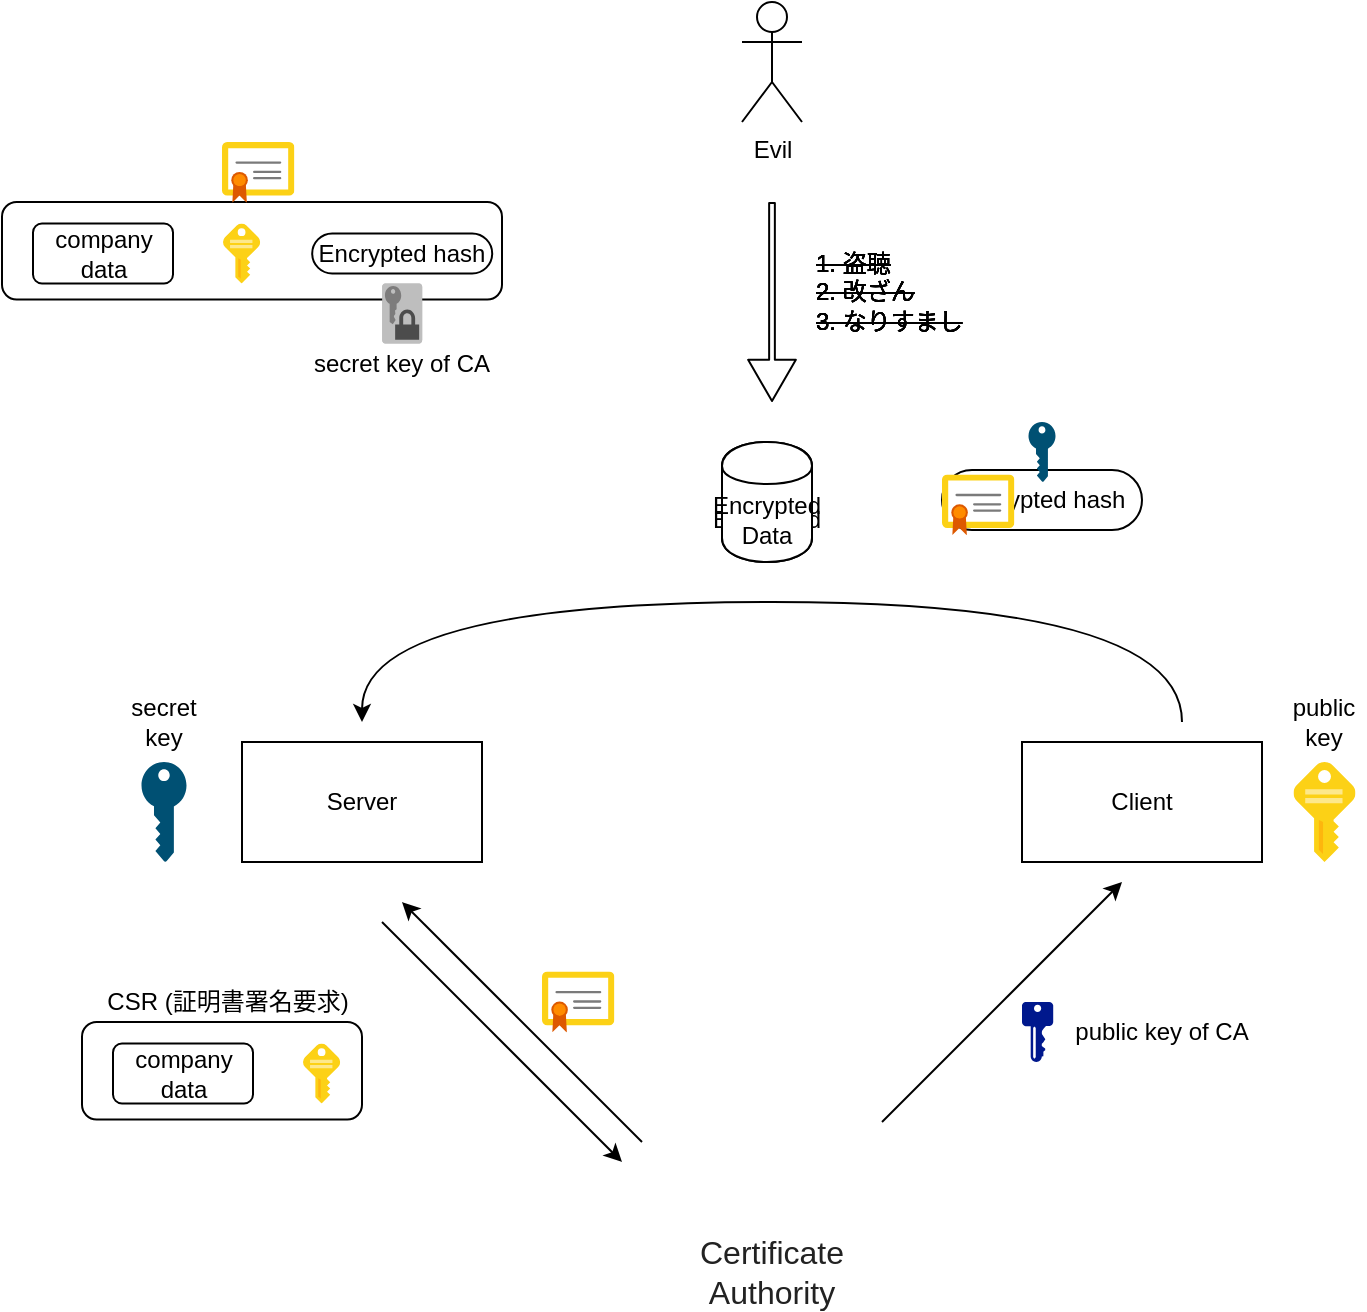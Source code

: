 <mxfile version="12.8.4" type="device"><diagram id="1XkVHvNH7T38Y01fBXGl" name="Page-1"><mxGraphModel dx="1426" dy="771" grid="1" gridSize="10" guides="1" tooltips="1" connect="1" arrows="1" fold="1" page="1" pageScale="1" pageWidth="1169" pageHeight="827" math="0" shadow="0"><root><mxCell id="0"/><mxCell id="f0VO74FP2Y3Zia_Vi6f1-21" value="Base" parent="0"/><mxCell id="f0VO74FP2Y3Zia_Vi6f1-23" value="Server" style="rounded=0;whiteSpace=wrap;html=1;" parent="f0VO74FP2Y3Zia_Vi6f1-21" vertex="1"><mxGeometry x="320" y="510" width="120" height="60" as="geometry"/></mxCell><mxCell id="f0VO74FP2Y3Zia_Vi6f1-24" value="Client" style="rounded=0;whiteSpace=wrap;html=1;" parent="f0VO74FP2Y3Zia_Vi6f1-21" vertex="1"><mxGeometry x="710" y="510" width="120" height="60" as="geometry"/></mxCell><mxCell id="f0VO74FP2Y3Zia_Vi6f1-25" value="Evil" style="shape=umlActor;verticalLabelPosition=bottom;labelBackgroundColor=#ffffff;verticalAlign=top;html=1;outlineConnect=0;" parent="f0VO74FP2Y3Zia_Vi6f1-21" vertex="1"><mxGeometry x="570" y="140" width="30" height="60" as="geometry"/></mxCell><mxCell id="f0VO74FP2Y3Zia_Vi6f1-26" value="" style="endArrow=classic;html=1;edgeStyle=orthogonalEdgeStyle;curved=1;" parent="f0VO74FP2Y3Zia_Vi6f1-21" edge="1"><mxGeometry width="50" height="50" relative="1" as="geometry"><mxPoint x="790" y="500.0" as="sourcePoint"/><mxPoint x="380" y="500.0" as="targetPoint"/><Array as="points"><mxPoint x="790" y="440"/><mxPoint x="380" y="440"/></Array></mxGeometry></mxCell><mxCell id="f0VO74FP2Y3Zia_Vi6f1-28" value="" style="shape=flexArrow;endArrow=classic;html=1;width=2.857;endSize=6.529;" parent="f0VO74FP2Y3Zia_Vi6f1-21" edge="1"><mxGeometry width="50" height="50" relative="1" as="geometry"><mxPoint x="585" y="240" as="sourcePoint"/><mxPoint x="585" y="340.0" as="targetPoint"/></mxGeometry></mxCell><mxCell id="f0VO74FP2Y3Zia_Vi6f1-30" value="Non-Encrypted Data" parent="0"/><mxCell id="f0VO74FP2Y3Zia_Vi6f1-31" value="1. 盗聴&lt;br&gt;2. 改ざん&lt;br&gt;3. なりすまし" style="text;html=1;strokeColor=none;fillColor=none;align=left;verticalAlign=middle;whiteSpace=wrap;rounded=0;" parent="f0VO74FP2Y3Zia_Vi6f1-30" vertex="1"><mxGeometry x="605" y="260" width="103" height="50" as="geometry"/></mxCell><mxCell id="f0VO74FP2Y3Zia_Vi6f1-32" value="&amp;nbsp;Non-Encrypted Data" style="shape=cylinder;whiteSpace=wrap;html=1;boundedLbl=1;backgroundOutline=1;" parent="f0VO74FP2Y3Zia_Vi6f1-30" vertex="1"><mxGeometry x="560" y="360" width="45" height="60" as="geometry"/></mxCell><mxCell id="f0VO74FP2Y3Zia_Vi6f1-33" value="Encrypted Data" parent="0"/><mxCell id="f0VO74FP2Y3Zia_Vi6f1-38" value="&lt;strike&gt;1. 盗聴&lt;br&gt;&lt;/strike&gt;2. 改ざん&lt;br&gt;3. なりすまし" style="text;html=1;strokeColor=none;fillColor=none;align=left;verticalAlign=middle;whiteSpace=wrap;rounded=0;" parent="f0VO74FP2Y3Zia_Vi6f1-33" vertex="1"><mxGeometry x="605" y="260" width="103" height="50" as="geometry"/></mxCell><mxCell id="f0VO74FP2Y3Zia_Vi6f1-39" value="" style="aspect=fixed;html=1;points=[];align=center;image;fontSize=12;image=img/lib/mscae/Key.svg;" parent="f0VO74FP2Y3Zia_Vi6f1-33" vertex="1"><mxGeometry x="845.75" y="520" width="31" height="50" as="geometry"/></mxCell><mxCell id="f0VO74FP2Y3Zia_Vi6f1-41" value="" style="points=[[0,0.5,0],[0.24,0,0],[0.5,0.28,0],[0.995,0.475,0],[0.5,0.72,0],[0.24,1,0]];verticalLabelPosition=bottom;html=1;verticalAlign=top;aspect=fixed;align=center;pointerEvents=1;shape=mxgraph.cisco19.key;fillColor=#005073;strokeColor=none;direction=south;" parent="f0VO74FP2Y3Zia_Vi6f1-33" vertex="1"><mxGeometry x="269.75" y="520" width="22.5" height="50" as="geometry"/></mxCell><mxCell id="f0VO74FP2Y3Zia_Vi6f1-44" value="secret key" style="text;html=1;strokeColor=none;fillColor=none;align=center;verticalAlign=middle;whiteSpace=wrap;rounded=0;" parent="f0VO74FP2Y3Zia_Vi6f1-33" vertex="1"><mxGeometry x="261" y="490" width="40" height="20" as="geometry"/></mxCell><mxCell id="f0VO74FP2Y3Zia_Vi6f1-45" value="public key" style="text;html=1;strokeColor=none;fillColor=none;align=center;verticalAlign=middle;whiteSpace=wrap;rounded=0;" parent="f0VO74FP2Y3Zia_Vi6f1-33" vertex="1"><mxGeometry x="841.25" y="490" width="40" height="20" as="geometry"/></mxCell><mxCell id="mOz0aNEDm9slbre1RfnT-41" value="Encrypted Data" style="shape=cylinder;whiteSpace=wrap;html=1;boundedLbl=1;backgroundOutline=1;" vertex="1" parent="f0VO74FP2Y3Zia_Vi6f1-33"><mxGeometry x="560" y="360" width="45" height="60" as="geometry"/></mxCell><mxCell id="f0VO74FP2Y3Zia_Vi6f1-46" value="Digital Signature" parent="0"/><mxCell id="f0VO74FP2Y3Zia_Vi6f1-48" value="Encrypted hash" style="rounded=1;whiteSpace=wrap;html=1;arcSize=50;" parent="f0VO74FP2Y3Zia_Vi6f1-46" vertex="1"><mxGeometry x="670" y="374" width="100" height="30" as="geometry"/></mxCell><mxCell id="f0VO74FP2Y3Zia_Vi6f1-49" value="" style="shape=image;html=1;verticalAlign=top;verticalLabelPosition=bottom;labelBackgroundColor=#ffffff;imageAspect=0;aspect=fixed;image=https://cdn2.iconfinder.com/data/icons/ios-7-icons/50/plus-128.png" parent="f0VO74FP2Y3Zia_Vi6f1-46" vertex="1"><mxGeometry x="620" y="370" width="38" height="38" as="geometry"/></mxCell><mxCell id="f0VO74FP2Y3Zia_Vi6f1-50" value="&lt;strike&gt;1. 盗聴&lt;br&gt;2. 改ざん&lt;/strike&gt;&lt;br&gt;3. なりすまし" style="text;html=1;strokeColor=none;fillColor=none;align=left;verticalAlign=middle;whiteSpace=wrap;rounded=0;" parent="f0VO74FP2Y3Zia_Vi6f1-46" vertex="1"><mxGeometry x="605" y="260" width="103" height="50" as="geometry"/></mxCell><mxCell id="mOz0aNEDm9slbre1RfnT-1" value="" style="points=[[0,0.5,0],[0.24,0,0],[0.5,0.28,0],[0.995,0.475,0],[0.5,0.72,0],[0.24,1,0]];verticalLabelPosition=bottom;html=1;verticalAlign=top;aspect=fixed;align=center;pointerEvents=1;shape=mxgraph.cisco19.key;fillColor=#005073;strokeColor=none;direction=south;" vertex="1" parent="f0VO74FP2Y3Zia_Vi6f1-46"><mxGeometry x="713.25" y="350" width="13.5" height="30" as="geometry"/></mxCell><mxCell id="f0VO74FP2Y3Zia_Vi6f1-47" value="Certification Request" parent="0"/><mxCell id="f0VO74FP2Y3Zia_Vi6f1-54" value="" style="shape=image;html=1;verticalAlign=top;verticalLabelPosition=bottom;labelBackgroundColor=#ffffff;imageAspect=0;aspect=fixed;image=https://cdn1.iconfinder.com/data/icons/building-vol-3-3/512/15-128.png" parent="f0VO74FP2Y3Zia_Vi6f1-47" vertex="1"><mxGeometry x="551" y="680" width="68" height="68" as="geometry"/></mxCell><mxCell id="f0VO74FP2Y3Zia_Vi6f1-55" value="&lt;span style=&quot;color: rgb(34 , 34 , 34) ; font-family: &amp;#34;arial&amp;#34; , sans-serif ; font-size: 16px ; text-align: left ; background-color: rgb(255 , 255 , 255)&quot;&gt;Certificate Authority&lt;/span&gt;" style="text;html=1;strokeColor=none;fillColor=none;align=center;verticalAlign=middle;whiteSpace=wrap;rounded=0;" parent="f0VO74FP2Y3Zia_Vi6f1-47" vertex="1"><mxGeometry x="545" y="760" width="80" height="30" as="geometry"/></mxCell><mxCell id="f0VO74FP2Y3Zia_Vi6f1-56" value="&lt;strike&gt;1. 盗聴&lt;br&gt;2. 改ざん&lt;/strike&gt;&lt;br&gt;&lt;strike&gt;3. なりすまし&lt;/strike&gt;" style="text;html=1;strokeColor=none;fillColor=none;align=left;verticalAlign=middle;whiteSpace=wrap;rounded=0;" parent="f0VO74FP2Y3Zia_Vi6f1-47" vertex="1"><mxGeometry x="605" y="260" width="103" height="50" as="geometry"/></mxCell><mxCell id="f0VO74FP2Y3Zia_Vi6f1-57" value="" style="endArrow=classic;html=1;" parent="f0VO74FP2Y3Zia_Vi6f1-47" edge="1"><mxGeometry width="50" height="50" relative="1" as="geometry"><mxPoint x="390" y="600" as="sourcePoint"/><mxPoint x="510" y="720" as="targetPoint"/></mxGeometry></mxCell><mxCell id="f0VO74FP2Y3Zia_Vi6f1-58" value="" style="endArrow=classic;html=1;" parent="f0VO74FP2Y3Zia_Vi6f1-47" edge="1"><mxGeometry width="50" height="50" relative="1" as="geometry"><mxPoint x="520" y="710" as="sourcePoint"/><mxPoint x="400" y="590" as="targetPoint"/></mxGeometry></mxCell><mxCell id="f0VO74FP2Y3Zia_Vi6f1-60" value="company data" style="rounded=1;whiteSpace=wrap;html=1;" parent="f0VO74FP2Y3Zia_Vi6f1-47" vertex="1"><mxGeometry x="255.5" y="660.75" width="70" height="30" as="geometry"/></mxCell><mxCell id="f0VO74FP2Y3Zia_Vi6f1-61" value="" style="shape=image;html=1;verticalAlign=top;verticalLabelPosition=bottom;labelBackgroundColor=#ffffff;imageAspect=0;aspect=fixed;image=https://cdn2.iconfinder.com/data/icons/ios-7-icons/50/plus-128.png" parent="f0VO74FP2Y3Zia_Vi6f1-47" vertex="1"><mxGeometry x="325.5" y="663.75" width="24" height="24" as="geometry"/></mxCell><mxCell id="f0VO74FP2Y3Zia_Vi6f1-64" value="" style="aspect=fixed;html=1;points=[];align=center;image;fontSize=12;image=img/lib/mscae/Key.svg;" parent="f0VO74FP2Y3Zia_Vi6f1-47" vertex="1"><mxGeometry x="350.5" y="660.75" width="18.6" height="30" as="geometry"/></mxCell><mxCell id="f0VO74FP2Y3Zia_Vi6f1-66" value="" style="rounded=1;whiteSpace=wrap;html=1;fillColor=none;" parent="f0VO74FP2Y3Zia_Vi6f1-47" vertex="1"><mxGeometry x="240" y="650" width="140" height="48.75" as="geometry"/></mxCell><mxCell id="f0VO74FP2Y3Zia_Vi6f1-67" value="CSR (証明書署名要求)" style="text;html=1;strokeColor=none;fillColor=none;align=center;verticalAlign=middle;whiteSpace=wrap;rounded=0;" parent="f0VO74FP2Y3Zia_Vi6f1-47" vertex="1"><mxGeometry x="238" y="630" width="150" height="20" as="geometry"/></mxCell><mxCell id="f0VO74FP2Y3Zia_Vi6f1-69" value="" style="shape=image;html=1;verticalAlign=top;verticalLabelPosition=bottom;labelBackgroundColor=#ffffff;imageAspect=0;aspect=fixed;image=https://cdn2.iconfinder.com/data/icons/ios-7-icons/50/plus-128.png" parent="f0VO74FP2Y3Zia_Vi6f1-47" vertex="1"><mxGeometry x="380" y="662.75" width="26" height="26" as="geometry"/></mxCell><mxCell id="f0VO74FP2Y3Zia_Vi6f1-72" value="" style="shape=image;html=1;verticalAlign=top;verticalLabelPosition=bottom;labelBackgroundColor=#ffffff;imageAspect=0;aspect=fixed;image=https://cdn1.iconfinder.com/data/icons/free-98-icons/32/money-bag_2-128.png;fillColor=none;" parent="f0VO74FP2Y3Zia_Vi6f1-47" vertex="1"><mxGeometry x="420" y="661.75" width="28" height="28" as="geometry"/></mxCell><mxCell id="f0VO74FP2Y3Zia_Vi6f1-82" value="company data" style="rounded=1;whiteSpace=wrap;html=1;" parent="f0VO74FP2Y3Zia_Vi6f1-47" vertex="1"><mxGeometry x="215.5" y="250.75" width="70" height="30" as="geometry"/></mxCell><mxCell id="f0VO74FP2Y3Zia_Vi6f1-83" value="" style="shape=image;html=1;verticalAlign=top;verticalLabelPosition=bottom;labelBackgroundColor=#ffffff;imageAspect=0;aspect=fixed;image=https://cdn2.iconfinder.com/data/icons/ios-7-icons/50/plus-128.png" parent="f0VO74FP2Y3Zia_Vi6f1-47" vertex="1"><mxGeometry x="285.5" y="253.75" width="24" height="24" as="geometry"/></mxCell><mxCell id="f0VO74FP2Y3Zia_Vi6f1-84" value="" style="aspect=fixed;html=1;points=[];align=center;image;fontSize=12;image=img/lib/mscae/Key.svg;" parent="f0VO74FP2Y3Zia_Vi6f1-47" vertex="1"><mxGeometry x="310.5" y="250.75" width="18.6" height="30" as="geometry"/></mxCell><mxCell id="f0VO74FP2Y3Zia_Vi6f1-85" value="" style="rounded=1;whiteSpace=wrap;html=1;fillColor=none;" parent="f0VO74FP2Y3Zia_Vi6f1-47" vertex="1"><mxGeometry x="200" y="240" width="250" height="48.75" as="geometry"/></mxCell><mxCell id="f0VO74FP2Y3Zia_Vi6f1-86" value="" style="shape=image;html=1;verticalAlign=top;verticalLabelPosition=bottom;labelBackgroundColor=#ffffff;imageAspect=0;aspect=fixed;image=https://cdn2.iconfinder.com/data/icons/ios-7-icons/50/plus-128.png" parent="f0VO74FP2Y3Zia_Vi6f1-47" vertex="1"><mxGeometry x="329.1" y="252.75" width="26" height="26" as="geometry"/></mxCell><mxCell id="f0VO74FP2Y3Zia_Vi6f1-87" value="Encrypted hash" style="rounded=1;whiteSpace=wrap;html=1;arcSize=50;" parent="f0VO74FP2Y3Zia_Vi6f1-47" vertex="1"><mxGeometry x="355.1" y="255.75" width="90" height="20" as="geometry"/></mxCell><mxCell id="f0VO74FP2Y3Zia_Vi6f1-88" value="" style="aspect=fixed;html=1;points=[];align=center;image;fontSize=12;image=img/lib/mscae/Certificate.svg;" parent="f0VO74FP2Y3Zia_Vi6f1-47" vertex="1"><mxGeometry x="310" y="210" width="36.19" height="30.4" as="geometry"/></mxCell><mxCell id="f0VO74FP2Y3Zia_Vi6f1-119" value="" style="outlineConnect=0;dashed=0;verticalLabelPosition=bottom;verticalAlign=top;align=center;html=1;shape=mxgraph.aws3.data_encryption_key;fillColor=#7D7C7C;gradientColor=none;" parent="f0VO74FP2Y3Zia_Vi6f1-47" vertex="1"><mxGeometry x="390.1" y="280.75" width="20" height="30" as="geometry"/></mxCell><mxCell id="mOz0aNEDm9slbre1RfnT-37" value="" style="aspect=fixed;html=1;points=[];align=center;image;fontSize=12;image=img/lib/mscae/Certificate.svg;" vertex="1" parent="f0VO74FP2Y3Zia_Vi6f1-47"><mxGeometry x="470" y="624.8" width="36.19" height="30.4" as="geometry"/></mxCell><mxCell id="mOz0aNEDm9slbre1RfnT-38" value="secret key of CA" style="text;html=1;strokeColor=none;fillColor=none;align=center;verticalAlign=middle;whiteSpace=wrap;rounded=0;" vertex="1" parent="f0VO74FP2Y3Zia_Vi6f1-47"><mxGeometry x="350" y="310.75" width="100" height="20" as="geometry"/></mxCell><mxCell id="f0VO74FP2Y3Zia_Vi6f1-89" value="Http via SSL" parent="0"/><mxCell id="f0VO74FP2Y3Zia_Vi6f1-90" value="" style="shape=image;html=1;verticalAlign=top;verticalLabelPosition=bottom;labelBackgroundColor=#ffffff;imageAspect=0;aspect=fixed;image=https://cdn1.iconfinder.com/data/icons/building-vol-3-3/512/15-128.png" parent="f0VO74FP2Y3Zia_Vi6f1-89" vertex="1"><mxGeometry x="551" y="680" width="68" height="68" as="geometry"/></mxCell><mxCell id="f0VO74FP2Y3Zia_Vi6f1-91" value="&lt;span style=&quot;color: rgb(34 , 34 , 34) ; font-family: &amp;#34;arial&amp;#34; , sans-serif ; font-size: 16px ; text-align: left ; background-color: rgb(255 , 255 , 255)&quot;&gt;Certificate Authority&lt;/span&gt;" style="text;html=1;strokeColor=none;fillColor=none;align=center;verticalAlign=middle;whiteSpace=wrap;rounded=0;" parent="f0VO74FP2Y3Zia_Vi6f1-89" vertex="1"><mxGeometry x="545" y="760" width="80" height="30" as="geometry"/></mxCell><mxCell id="f0VO74FP2Y3Zia_Vi6f1-100" value="" style="aspect=fixed;html=1;points=[];align=center;image;fontSize=12;image=img/lib/mscae/Certificate.svg;" parent="f0VO74FP2Y3Zia_Vi6f1-89" vertex="1"><mxGeometry x="670" y="376.2" width="36.19" height="30.4" as="geometry"/></mxCell><mxCell id="f0VO74FP2Y3Zia_Vi6f1-101" value="&lt;strike&gt;1. 盗聴&lt;br&gt;2. 改ざん&lt;/strike&gt;&lt;br&gt;&lt;strike&gt;3. なりすまし&lt;/strike&gt;" style="text;html=1;strokeColor=none;fillColor=none;align=left;verticalAlign=middle;whiteSpace=wrap;rounded=0;" parent="f0VO74FP2Y3Zia_Vi6f1-89" vertex="1"><mxGeometry x="605" y="260" width="103" height="50" as="geometry"/></mxCell><mxCell id="f0VO74FP2Y3Zia_Vi6f1-104" value="" style="endArrow=classic;html=1;" parent="f0VO74FP2Y3Zia_Vi6f1-89" edge="1"><mxGeometry width="50" height="50" relative="1" as="geometry"><mxPoint x="640" y="700" as="sourcePoint"/><mxPoint x="760" y="580" as="targetPoint"/></mxGeometry></mxCell><mxCell id="f0VO74FP2Y3Zia_Vi6f1-114" value="" style="aspect=fixed;pointerEvents=1;shadow=0;dashed=0;html=1;strokeColor=none;labelPosition=center;verticalLabelPosition=bottom;verticalAlign=top;align=center;fillColor=#00188D;shape=mxgraph.mscae.enterprise.key_permissions" parent="f0VO74FP2Y3Zia_Vi6f1-89" vertex="1"><mxGeometry x="710" y="640" width="15.6" height="30" as="geometry"/></mxCell><mxCell id="mOz0aNEDm9slbre1RfnT-42" value="" style="shape=image;html=1;verticalAlign=top;verticalLabelPosition=bottom;labelBackgroundColor=#ffffff;imageAspect=0;aspect=fixed;image=https://cdn2.iconfinder.com/data/icons/ios-7-icons/50/plus-128.png" vertex="1" parent="f0VO74FP2Y3Zia_Vi6f1-89"><mxGeometry x="619" y="372.4" width="38" height="38" as="geometry"/></mxCell><mxCell id="mOz0aNEDm9slbre1RfnT-43" value="public key of CA" style="text;html=1;strokeColor=none;fillColor=none;align=center;verticalAlign=middle;whiteSpace=wrap;rounded=0;" vertex="1" parent="f0VO74FP2Y3Zia_Vi6f1-89"><mxGeometry x="730" y="645" width="100" height="20" as="geometry"/></mxCell></root></mxGraphModel></diagram></mxfile>